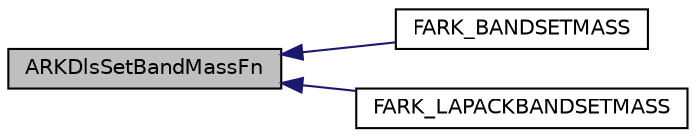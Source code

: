 digraph "ARKDlsSetBandMassFn"
{
  edge [fontname="Helvetica",fontsize="10",labelfontname="Helvetica",labelfontsize="10"];
  node [fontname="Helvetica",fontsize="10",shape=record];
  rankdir="LR";
  Node41 [label="ARKDlsSetBandMassFn",height=0.2,width=0.4,color="black", fillcolor="grey75", style="filled", fontcolor="black"];
  Node41 -> Node42 [dir="back",color="midnightblue",fontsize="10",style="solid",fontname="Helvetica"];
  Node42 [label="FARK_BANDSETMASS",height=0.2,width=0.4,color="black", fillcolor="white", style="filled",URL="$d7/d4c/farkode_8h.html#af6d81269a75c74e41b1c7fc60bfb83d6"];
  Node41 -> Node43 [dir="back",color="midnightblue",fontsize="10",style="solid",fontname="Helvetica"];
  Node43 [label="FARK_LAPACKBANDSETMASS",height=0.2,width=0.4,color="black", fillcolor="white", style="filled",URL="$d7/d4c/farkode_8h.html#a71e008b06f98315cfd0321bd10591106"];
}
